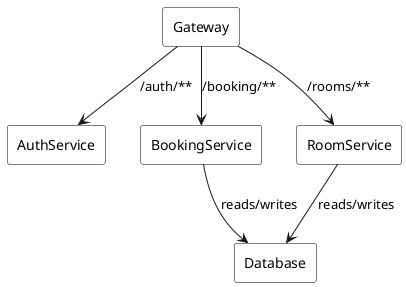 @startuml
!define RECTANGLE rectangle
skinparam rectangle {
  BackgroundColor #FFFFFF
  BorderColor #000000
}

RECTANGLE Gateway      as GW
RECTANGLE AuthService as AS
RECTANGLE BookingService as BS
RECTANGLE RoomService    as RS
RECTANGLE Database      as DB

GW --> AS : /auth/**
GW --> BS : /booking/**
GW --> RS : /rooms/**
BS --> DB : reads/writes
RS --> DB : reads/writes
@enduml
